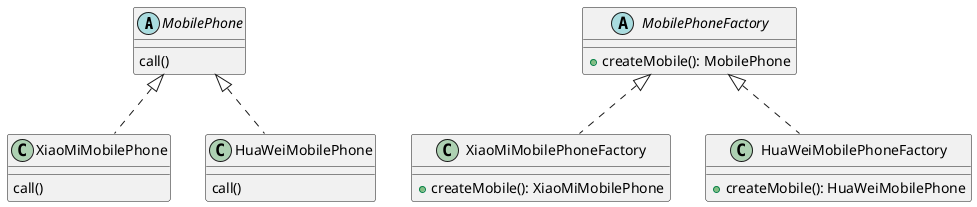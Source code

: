 @startuml

abstract class MobilePhone{
    call()
}

class XiaoMiMobilePhone{
    call()
}

class HuaWeiMobilePhone{
    call()
}

abstract class MobilePhoneFactory{
    + createMobile(): MobilePhone
}

class XiaoMiMobilePhoneFactory{
    + createMobile(): XiaoMiMobilePhone
}

class HuaWeiMobilePhoneFactory{
    + createMobile(): HuaWeiMobilePhone
}

MobilePhone <|.. XiaoMiMobilePhone
MobilePhone <|.. HuaWeiMobilePhone
MobilePhoneFactory <|.. XiaoMiMobilePhoneFactory
MobilePhoneFactory <|.. HuaWeiMobilePhoneFactory


@enduml